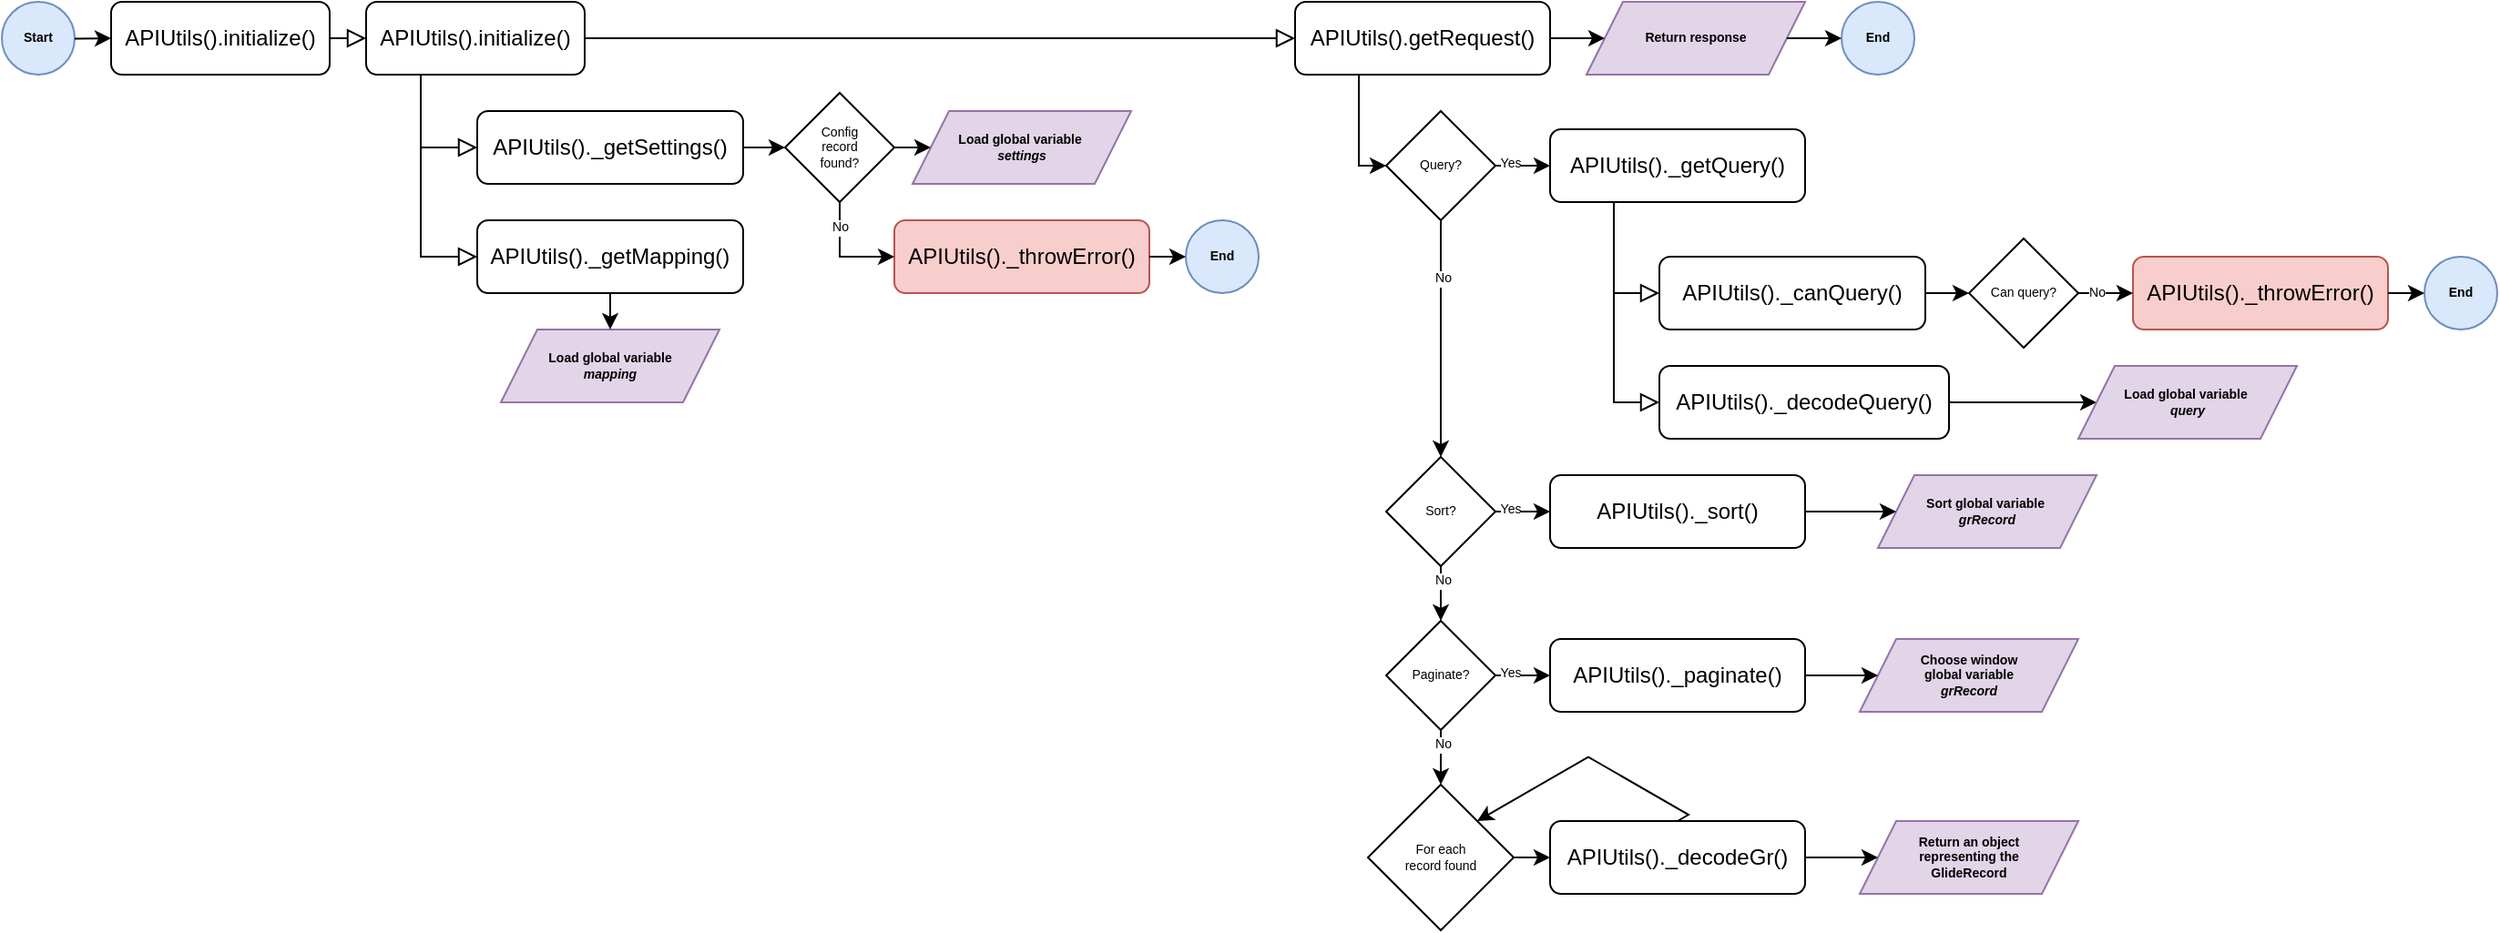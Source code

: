 <mxfile version="20.5.3" type="device"><diagram id="C5RBs43oDa-KdzZeNtuy" name="Page-1"><mxGraphModel dx="3200" dy="1005" grid="1" gridSize="10" guides="1" tooltips="1" connect="1" arrows="1" fold="1" page="1" pageScale="1" pageWidth="827" pageHeight="1169" math="0" shadow="0"><root><mxCell id="WIyWlLk6GJQsqaUBKTNV-0"/><mxCell id="WIyWlLk6GJQsqaUBKTNV-1" parent="WIyWlLk6GJQsqaUBKTNV-0"/><mxCell id="WIyWlLk6GJQsqaUBKTNV-3" value="APIUtils().initialize()" style="rounded=1;whiteSpace=wrap;html=1;fontSize=12;glass=0;strokeWidth=1;shadow=0;" parent="WIyWlLk6GJQsqaUBKTNV-1" vertex="1"><mxGeometry x="20" y="80" width="120" height="40" as="geometry"/></mxCell><mxCell id="AmooxgasvmUCdCPnjRAw-0" value="APIUtils().initialize()" style="rounded=1;whiteSpace=wrap;html=1;fontSize=12;glass=0;strokeWidth=1;shadow=0;" vertex="1" parent="WIyWlLk6GJQsqaUBKTNV-1"><mxGeometry x="160" y="80" width="120" height="40" as="geometry"/></mxCell><mxCell id="AmooxgasvmUCdCPnjRAw-1" value="" style="rounded=0;html=1;jettySize=auto;orthogonalLoop=1;fontSize=11;endArrow=block;endFill=0;endSize=8;strokeWidth=1;shadow=0;labelBackgroundColor=none;edgeStyle=orthogonalEdgeStyle;exitX=1;exitY=0.5;exitDx=0;exitDy=0;entryX=0;entryY=0.5;entryDx=0;entryDy=0;" edge="1" parent="WIyWlLk6GJQsqaUBKTNV-1" source="WIyWlLk6GJQsqaUBKTNV-3" target="AmooxgasvmUCdCPnjRAw-0"><mxGeometry x="0.333" y="20" relative="1" as="geometry"><mxPoint as="offset"/><mxPoint x="230" y="380" as="sourcePoint"/><mxPoint x="230" y="440" as="targetPoint"/></mxGeometry></mxCell><mxCell id="AmooxgasvmUCdCPnjRAw-8" value="APIUtils()._getSettings()" style="rounded=1;whiteSpace=wrap;html=1;fontSize=12;glass=0;strokeWidth=1;shadow=0;" vertex="1" parent="WIyWlLk6GJQsqaUBKTNV-1"><mxGeometry x="221" y="140" width="146" height="40" as="geometry"/></mxCell><mxCell id="AmooxgasvmUCdCPnjRAw-9" value="" style="rounded=0;html=1;jettySize=auto;orthogonalLoop=1;fontSize=11;endArrow=block;endFill=0;endSize=8;strokeWidth=1;shadow=0;labelBackgroundColor=none;entryX=0;entryY=0.5;entryDx=0;entryDy=0;exitX=0.25;exitY=1;exitDx=0;exitDy=0;edgeStyle=orthogonalEdgeStyle;" edge="1" parent="WIyWlLk6GJQsqaUBKTNV-1" source="AmooxgasvmUCdCPnjRAw-0" target="AmooxgasvmUCdCPnjRAw-8"><mxGeometry x="0.333" y="20" relative="1" as="geometry"><mxPoint as="offset"/><mxPoint x="330" y="160" as="sourcePoint"/><mxPoint x="170" y="110" as="targetPoint"/></mxGeometry></mxCell><mxCell id="AmooxgasvmUCdCPnjRAw-10" value="Config&lt;br style=&quot;font-size: 7px;&quot;&gt;record&lt;br&gt;found?" style="rhombus;whiteSpace=wrap;html=1;fontSize=7;" vertex="1" parent="WIyWlLk6GJQsqaUBKTNV-1"><mxGeometry x="390" y="130" width="60" height="60" as="geometry"/></mxCell><mxCell id="AmooxgasvmUCdCPnjRAw-11" value="" style="endArrow=classic;html=1;rounded=0;exitX=1;exitY=0.5;exitDx=0;exitDy=0;entryX=0;entryY=0.5;entryDx=0;entryDy=0;" edge="1" parent="WIyWlLk6GJQsqaUBKTNV-1" source="AmooxgasvmUCdCPnjRAw-8" target="AmooxgasvmUCdCPnjRAw-10"><mxGeometry width="50" height="50" relative="1" as="geometry"><mxPoint x="390" y="240" as="sourcePoint"/><mxPoint x="440" y="190" as="targetPoint"/></mxGeometry></mxCell><mxCell id="AmooxgasvmUCdCPnjRAw-13" value="APIUtils()._throwError()" style="rounded=1;whiteSpace=wrap;html=1;fontSize=12;glass=0;strokeWidth=1;shadow=0;fillColor=#f8cecc;strokeColor=#b85450;" vertex="1" parent="WIyWlLk6GJQsqaUBKTNV-1"><mxGeometry x="450" y="200" width="140" height="40" as="geometry"/></mxCell><mxCell id="AmooxgasvmUCdCPnjRAw-14" value="" style="endArrow=classic;html=1;rounded=0;exitX=0.5;exitY=1;exitDx=0;exitDy=0;entryX=0;entryY=0.5;entryDx=0;entryDy=0;edgeStyle=orthogonalEdgeStyle;" edge="1" parent="WIyWlLk6GJQsqaUBKTNV-1" source="AmooxgasvmUCdCPnjRAw-10" target="AmooxgasvmUCdCPnjRAw-13"><mxGeometry width="50" height="50" relative="1" as="geometry"><mxPoint x="260" y="240" as="sourcePoint"/><mxPoint x="310" y="190" as="targetPoint"/></mxGeometry></mxCell><mxCell id="AmooxgasvmUCdCPnjRAw-15" value="No" style="edgeLabel;html=1;align=center;verticalAlign=middle;resizable=0;points=[];fontSize=7;" vertex="1" connectable="0" parent="AmooxgasvmUCdCPnjRAw-14"><mxGeometry x="-0.2" relative="1" as="geometry"><mxPoint y="-10" as="offset"/></mxGeometry></mxCell><mxCell id="AmooxgasvmUCdCPnjRAw-16" value="APIUtils()._getMapping()" style="rounded=1;whiteSpace=wrap;html=1;fontSize=12;glass=0;strokeWidth=1;shadow=0;" vertex="1" parent="WIyWlLk6GJQsqaUBKTNV-1"><mxGeometry x="221" y="200" width="146" height="40" as="geometry"/></mxCell><mxCell id="AmooxgasvmUCdCPnjRAw-18" value="APIUtils().getRequest()" style="rounded=1;whiteSpace=wrap;html=1;fontSize=12;glass=0;strokeWidth=1;shadow=0;" vertex="1" parent="WIyWlLk6GJQsqaUBKTNV-1"><mxGeometry x="670" y="80" width="140" height="40" as="geometry"/></mxCell><mxCell id="AmooxgasvmUCdCPnjRAw-19" value="" style="rounded=0;html=1;jettySize=auto;orthogonalLoop=1;fontSize=11;endArrow=block;endFill=0;endSize=8;strokeWidth=1;shadow=0;labelBackgroundColor=none;entryX=0;entryY=0.5;entryDx=0;entryDy=0;exitX=1;exitY=0.5;exitDx=0;exitDy=0;" edge="1" parent="WIyWlLk6GJQsqaUBKTNV-1" source="AmooxgasvmUCdCPnjRAw-0" target="AmooxgasvmUCdCPnjRAw-18"><mxGeometry x="0.333" y="20" relative="1" as="geometry"><mxPoint as="offset"/><mxPoint x="340" y="170" as="sourcePoint"/><mxPoint x="364" y="170" as="targetPoint"/></mxGeometry></mxCell><mxCell id="AmooxgasvmUCdCPnjRAw-20" value="Query?" style="rhombus;whiteSpace=wrap;html=1;fontSize=7;" vertex="1" parent="WIyWlLk6GJQsqaUBKTNV-1"><mxGeometry x="720" y="140" width="60" height="60" as="geometry"/></mxCell><mxCell id="AmooxgasvmUCdCPnjRAw-21" value="" style="endArrow=classic;html=1;rounded=0;fontSize=7;exitX=0.25;exitY=1;exitDx=0;exitDy=0;entryX=0;entryY=0.5;entryDx=0;entryDy=0;edgeStyle=orthogonalEdgeStyle;" edge="1" parent="WIyWlLk6GJQsqaUBKTNV-1" source="AmooxgasvmUCdCPnjRAw-18" target="AmooxgasvmUCdCPnjRAw-20"><mxGeometry width="50" height="50" relative="1" as="geometry"><mxPoint x="650" y="180" as="sourcePoint"/><mxPoint x="700" y="130" as="targetPoint"/></mxGeometry></mxCell><mxCell id="AmooxgasvmUCdCPnjRAw-22" value="APIUtils()._getQuery()" style="rounded=1;whiteSpace=wrap;html=1;fontSize=12;glass=0;strokeWidth=1;shadow=0;" vertex="1" parent="WIyWlLk6GJQsqaUBKTNV-1"><mxGeometry x="810" y="150" width="140" height="40" as="geometry"/></mxCell><mxCell id="AmooxgasvmUCdCPnjRAw-23" value="" style="endArrow=classic;html=1;rounded=0;fontSize=7;exitX=1;exitY=0.5;exitDx=0;exitDy=0;entryX=0;entryY=0.5;entryDx=0;entryDy=0;edgeStyle=orthogonalEdgeStyle;" edge="1" parent="WIyWlLk6GJQsqaUBKTNV-1" source="AmooxgasvmUCdCPnjRAw-20" target="AmooxgasvmUCdCPnjRAw-22"><mxGeometry width="50" height="50" relative="1" as="geometry"><mxPoint x="715" y="130" as="sourcePoint"/><mxPoint x="730" y="190" as="targetPoint"/></mxGeometry></mxCell><mxCell id="AmooxgasvmUCdCPnjRAw-24" value="Yes" style="edgeLabel;html=1;align=center;verticalAlign=middle;resizable=0;points=[];fontSize=7;" vertex="1" connectable="0" parent="AmooxgasvmUCdCPnjRAw-23"><mxGeometry x="-0.511" y="1" relative="1" as="geometry"><mxPoint as="offset"/></mxGeometry></mxCell><mxCell id="AmooxgasvmUCdCPnjRAw-25" value="Sort?" style="rhombus;whiteSpace=wrap;html=1;fontSize=7;" vertex="1" parent="WIyWlLk6GJQsqaUBKTNV-1"><mxGeometry x="720" y="330" width="60" height="60" as="geometry"/></mxCell><mxCell id="AmooxgasvmUCdCPnjRAw-26" value="" style="endArrow=classic;html=1;rounded=0;fontSize=7;exitX=0.5;exitY=1;exitDx=0;exitDy=0;entryX=0.5;entryY=0;entryDx=0;entryDy=0;align=center;" edge="1" parent="WIyWlLk6GJQsqaUBKTNV-1" source="AmooxgasvmUCdCPnjRAw-20" target="AmooxgasvmUCdCPnjRAw-25"><mxGeometry width="50" height="50" relative="1" as="geometry"><mxPoint x="759.91" y="220" as="sourcePoint"/><mxPoint x="759.91" y="250.0" as="targetPoint"/></mxGeometry></mxCell><mxCell id="AmooxgasvmUCdCPnjRAw-27" value="No" style="edgeLabel;html=1;align=center;verticalAlign=middle;resizable=0;points=[];fontSize=7;" vertex="1" connectable="0" parent="AmooxgasvmUCdCPnjRAw-26"><mxGeometry x="-0.511" y="1" relative="1" as="geometry"><mxPoint as="offset"/></mxGeometry></mxCell><mxCell id="AmooxgasvmUCdCPnjRAw-28" value="APIUtils()._sort()" style="rounded=1;whiteSpace=wrap;html=1;fontSize=12;glass=0;strokeWidth=1;shadow=0;" vertex="1" parent="WIyWlLk6GJQsqaUBKTNV-1"><mxGeometry x="810" y="340" width="140" height="40" as="geometry"/></mxCell><mxCell id="AmooxgasvmUCdCPnjRAw-29" value="" style="endArrow=classic;html=1;rounded=0;fontSize=7;exitX=1;exitY=0.5;exitDx=0;exitDy=0;entryX=0;entryY=0.5;entryDx=0;entryDy=0;edgeStyle=orthogonalEdgeStyle;" edge="1" parent="WIyWlLk6GJQsqaUBKTNV-1" target="AmooxgasvmUCdCPnjRAw-28" source="AmooxgasvmUCdCPnjRAw-25"><mxGeometry width="50" height="50" relative="1" as="geometry"><mxPoint x="790" y="380" as="sourcePoint"/><mxPoint x="730" y="390" as="targetPoint"/></mxGeometry></mxCell><mxCell id="AmooxgasvmUCdCPnjRAw-30" value="Yes" style="edgeLabel;html=1;align=center;verticalAlign=middle;resizable=0;points=[];fontSize=7;" vertex="1" connectable="0" parent="AmooxgasvmUCdCPnjRAw-29"><mxGeometry x="-0.511" y="1" relative="1" as="geometry"><mxPoint as="offset"/></mxGeometry></mxCell><mxCell id="AmooxgasvmUCdCPnjRAw-31" value="Paginate?" style="rhombus;whiteSpace=wrap;html=1;fontSize=7;" vertex="1" parent="WIyWlLk6GJQsqaUBKTNV-1"><mxGeometry x="720" y="420" width="60" height="60" as="geometry"/></mxCell><mxCell id="AmooxgasvmUCdCPnjRAw-32" value="" style="endArrow=classic;html=1;rounded=0;fontSize=7;exitX=0.5;exitY=1;exitDx=0;exitDy=0;entryX=0.5;entryY=0;entryDx=0;entryDy=0;edgeStyle=orthogonalEdgeStyle;align=center;" edge="1" parent="WIyWlLk6GJQsqaUBKTNV-1" source="AmooxgasvmUCdCPnjRAw-25" target="AmooxgasvmUCdCPnjRAw-31"><mxGeometry width="50" height="50" relative="1" as="geometry"><mxPoint x="769.91" y="320" as="sourcePoint"/><mxPoint x="770" y="350" as="targetPoint"/><Array as="points"/></mxGeometry></mxCell><mxCell id="AmooxgasvmUCdCPnjRAw-33" value="No" style="edgeLabel;html=1;align=center;verticalAlign=middle;resizable=0;points=[];fontSize=7;" vertex="1" connectable="0" parent="AmooxgasvmUCdCPnjRAw-32"><mxGeometry x="-0.511" y="1" relative="1" as="geometry"><mxPoint as="offset"/></mxGeometry></mxCell><mxCell id="AmooxgasvmUCdCPnjRAw-34" value="APIUtils()._paginate()" style="rounded=1;whiteSpace=wrap;html=1;fontSize=12;glass=0;strokeWidth=1;shadow=0;" vertex="1" parent="WIyWlLk6GJQsqaUBKTNV-1"><mxGeometry x="810" y="430" width="140" height="40" as="geometry"/></mxCell><mxCell id="AmooxgasvmUCdCPnjRAw-35" value="" style="endArrow=classic;html=1;rounded=0;fontSize=7;exitX=1;exitY=0.5;exitDx=0;exitDy=0;entryX=0;entryY=0.5;entryDx=0;entryDy=0;" edge="1" parent="WIyWlLk6GJQsqaUBKTNV-1" source="AmooxgasvmUCdCPnjRAw-31" target="AmooxgasvmUCdCPnjRAw-34"><mxGeometry width="50" height="50" relative="1" as="geometry"><mxPoint x="810" y="280.0" as="sourcePoint"/><mxPoint x="840" y="280.0" as="targetPoint"/></mxGeometry></mxCell><mxCell id="AmooxgasvmUCdCPnjRAw-36" value="Yes" style="edgeLabel;html=1;align=center;verticalAlign=middle;resizable=0;points=[];fontSize=7;" vertex="1" connectable="0" parent="AmooxgasvmUCdCPnjRAw-35"><mxGeometry x="-0.511" y="1" relative="1" as="geometry"><mxPoint as="offset"/></mxGeometry></mxCell><mxCell id="AmooxgasvmUCdCPnjRAw-37" value="End" style="ellipse;whiteSpace=wrap;html=1;fontSize=7;fontStyle=1;fillColor=#dae8fc;strokeColor=#6c8ebf;" vertex="1" parent="WIyWlLk6GJQsqaUBKTNV-1"><mxGeometry x="610" y="200" width="40" height="40" as="geometry"/></mxCell><mxCell id="AmooxgasvmUCdCPnjRAw-38" value="" style="endArrow=classic;html=1;rounded=0;fontSize=7;exitX=1;exitY=0.5;exitDx=0;exitDy=0;" edge="1" parent="WIyWlLk6GJQsqaUBKTNV-1" source="AmooxgasvmUCdCPnjRAw-13" target="AmooxgasvmUCdCPnjRAw-37"><mxGeometry width="50" height="50" relative="1" as="geometry"><mxPoint x="740" y="290" as="sourcePoint"/><mxPoint x="790" y="240" as="targetPoint"/></mxGeometry></mxCell><mxCell id="AmooxgasvmUCdCPnjRAw-39" value="Start" style="ellipse;whiteSpace=wrap;html=1;fontSize=7;fontStyle=1;fillColor=#dae8fc;strokeColor=#6c8ebf;" vertex="1" parent="WIyWlLk6GJQsqaUBKTNV-1"><mxGeometry x="-40" y="80" width="40" height="40" as="geometry"/></mxCell><mxCell id="AmooxgasvmUCdCPnjRAw-40" value="" style="endArrow=classic;html=1;rounded=0;fontSize=7;entryX=0;entryY=0.5;entryDx=0;entryDy=0;" edge="1" parent="WIyWlLk6GJQsqaUBKTNV-1" source="AmooxgasvmUCdCPnjRAw-39" target="WIyWlLk6GJQsqaUBKTNV-3"><mxGeometry width="50" height="50" relative="1" as="geometry"><mxPoint x="50" y="290" as="sourcePoint"/><mxPoint x="100" y="240" as="targetPoint"/></mxGeometry></mxCell><mxCell id="AmooxgasvmUCdCPnjRAw-41" value="Load global variable&amp;nbsp;&lt;br&gt;&lt;i&gt;settings&lt;/i&gt;" style="shape=parallelogram;perimeter=parallelogramPerimeter;whiteSpace=wrap;html=1;fixedSize=1;fontSize=7;fillColor=#e1d5e7;strokeColor=#9673a6;fontStyle=1" vertex="1" parent="WIyWlLk6GJQsqaUBKTNV-1"><mxGeometry x="460" y="140" width="120" height="40" as="geometry"/></mxCell><mxCell id="AmooxgasvmUCdCPnjRAw-42" value="" style="endArrow=classic;html=1;rounded=0;fontSize=7;exitX=1;exitY=0.5;exitDx=0;exitDy=0;entryX=0;entryY=0.5;entryDx=0;entryDy=0;" edge="1" parent="WIyWlLk6GJQsqaUBKTNV-1" source="AmooxgasvmUCdCPnjRAw-10" target="AmooxgasvmUCdCPnjRAw-41"><mxGeometry width="50" height="50" relative="1" as="geometry"><mxPoint x="420" y="180" as="sourcePoint"/><mxPoint x="470" y="130" as="targetPoint"/></mxGeometry></mxCell><mxCell id="AmooxgasvmUCdCPnjRAw-43" value="Load global variable&lt;br&gt;&lt;i&gt;mapping&lt;/i&gt;" style="shape=parallelogram;perimeter=parallelogramPerimeter;whiteSpace=wrap;html=1;fixedSize=1;fontSize=7;fillColor=#e1d5e7;strokeColor=#9673a6;fontStyle=1" vertex="1" parent="WIyWlLk6GJQsqaUBKTNV-1"><mxGeometry x="234" y="260" width="120" height="40" as="geometry"/></mxCell><mxCell id="AmooxgasvmUCdCPnjRAw-44" value="" style="endArrow=classic;html=1;rounded=0;fontSize=7;exitX=0.5;exitY=1;exitDx=0;exitDy=0;" edge="1" parent="WIyWlLk6GJQsqaUBKTNV-1" source="AmooxgasvmUCdCPnjRAw-16" target="AmooxgasvmUCdCPnjRAw-43"><mxGeometry width="50" height="50" relative="1" as="geometry"><mxPoint x="550" y="180" as="sourcePoint"/><mxPoint x="600" y="130" as="targetPoint"/></mxGeometry></mxCell><mxCell id="AmooxgasvmUCdCPnjRAw-45" value="For each &lt;br&gt;record found" style="rhombus;whiteSpace=wrap;html=1;fontSize=7;" vertex="1" parent="WIyWlLk6GJQsqaUBKTNV-1"><mxGeometry x="710" y="510" width="80" height="80" as="geometry"/></mxCell><mxCell id="AmooxgasvmUCdCPnjRAw-46" value="" style="endArrow=classic;html=1;rounded=0;fontSize=7;exitX=0.5;exitY=1;exitDx=0;exitDy=0;entryX=0.5;entryY=0;entryDx=0;entryDy=0;edgeStyle=orthogonalEdgeStyle;align=center;" edge="1" parent="WIyWlLk6GJQsqaUBKTNV-1" source="AmooxgasvmUCdCPnjRAw-31" target="AmooxgasvmUCdCPnjRAw-45"><mxGeometry width="50" height="50" relative="1" as="geometry"><mxPoint x="770" y="430" as="sourcePoint"/><mxPoint x="770" y="460" as="targetPoint"/><Array as="points"/></mxGeometry></mxCell><mxCell id="AmooxgasvmUCdCPnjRAw-47" value="No" style="edgeLabel;html=1;align=center;verticalAlign=middle;resizable=0;points=[];fontSize=7;" vertex="1" connectable="0" parent="AmooxgasvmUCdCPnjRAw-46"><mxGeometry x="-0.511" y="1" relative="1" as="geometry"><mxPoint as="offset"/></mxGeometry></mxCell><mxCell id="AmooxgasvmUCdCPnjRAw-48" value="APIUtils()._decodeGr()" style="rounded=1;whiteSpace=wrap;html=1;fontSize=12;glass=0;strokeWidth=1;shadow=0;" vertex="1" parent="WIyWlLk6GJQsqaUBKTNV-1"><mxGeometry x="810" y="530" width="140" height="40" as="geometry"/></mxCell><mxCell id="AmooxgasvmUCdCPnjRAw-49" value="" style="endArrow=classic;html=1;rounded=0;fontSize=7;exitX=1;exitY=0.5;exitDx=0;exitDy=0;entryX=0;entryY=0.5;entryDx=0;entryDy=0;" edge="1" parent="WIyWlLk6GJQsqaUBKTNV-1" source="AmooxgasvmUCdCPnjRAw-45" target="AmooxgasvmUCdCPnjRAw-48"><mxGeometry width="50" height="50" relative="1" as="geometry"><mxPoint x="880" y="530" as="sourcePoint"/><mxPoint x="930" y="480" as="targetPoint"/></mxGeometry></mxCell><mxCell id="AmooxgasvmUCdCPnjRAw-50" value="" style="endArrow=classic;html=1;rounded=0;fontSize=7;exitX=0.5;exitY=0;exitDx=0;exitDy=0;entryX=1;entryY=0;entryDx=0;entryDy=0;edgeStyle=isometricEdgeStyle;" edge="1" parent="WIyWlLk6GJQsqaUBKTNV-1" source="AmooxgasvmUCdCPnjRAw-48" target="AmooxgasvmUCdCPnjRAw-45"><mxGeometry width="50" height="50" relative="1" as="geometry"><mxPoint x="880" y="530" as="sourcePoint"/><mxPoint x="930" y="480" as="targetPoint"/><Array as="points"><mxPoint x="840" y="500"/></Array></mxGeometry></mxCell><mxCell id="AmooxgasvmUCdCPnjRAw-55" value="APIUtils()._canQuery()" style="rounded=1;whiteSpace=wrap;html=1;fontSize=12;glass=0;strokeWidth=1;shadow=0;" vertex="1" parent="WIyWlLk6GJQsqaUBKTNV-1"><mxGeometry x="870" y="220" width="146" height="40" as="geometry"/></mxCell><mxCell id="AmooxgasvmUCdCPnjRAw-56" value="" style="rounded=0;html=1;jettySize=auto;orthogonalLoop=1;fontSize=11;endArrow=block;endFill=0;endSize=8;strokeWidth=1;shadow=0;labelBackgroundColor=none;exitX=0.25;exitY=1;exitDx=0;exitDy=0;edgeStyle=orthogonalEdgeStyle;entryX=0;entryY=0.5;entryDx=0;entryDy=0;" edge="1" parent="WIyWlLk6GJQsqaUBKTNV-1" source="AmooxgasvmUCdCPnjRAw-0" target="AmooxgasvmUCdCPnjRAw-16"><mxGeometry x="0.333" y="20" relative="1" as="geometry"><mxPoint as="offset"/><mxPoint x="200" y="130" as="sourcePoint"/><mxPoint x="290" y="270" as="targetPoint"/></mxGeometry></mxCell><mxCell id="AmooxgasvmUCdCPnjRAw-57" value="" style="rounded=0;html=1;jettySize=auto;orthogonalLoop=1;fontSize=11;endArrow=block;endFill=0;endSize=8;strokeWidth=1;shadow=0;labelBackgroundColor=none;exitX=0.25;exitY=1;exitDx=0;exitDy=0;entryX=0;entryY=0.5;entryDx=0;entryDy=0;edgeStyle=orthogonalEdgeStyle;" edge="1" parent="WIyWlLk6GJQsqaUBKTNV-1" source="AmooxgasvmUCdCPnjRAw-22" target="AmooxgasvmUCdCPnjRAw-55"><mxGeometry x="0.333" y="20" relative="1" as="geometry"><mxPoint as="offset"/><mxPoint x="1130" y="130" as="sourcePoint"/><mxPoint x="1161" y="230" as="targetPoint"/></mxGeometry></mxCell><mxCell id="AmooxgasvmUCdCPnjRAw-58" value="Can query?" style="rhombus;whiteSpace=wrap;html=1;fontSize=7;" vertex="1" parent="WIyWlLk6GJQsqaUBKTNV-1"><mxGeometry x="1040" y="210" width="60" height="60" as="geometry"/></mxCell><mxCell id="AmooxgasvmUCdCPnjRAw-59" value="" style="endArrow=classic;html=1;rounded=0;fontSize=7;exitX=1;exitY=0.5;exitDx=0;exitDy=0;entryX=0;entryY=0.5;entryDx=0;entryDy=0;" edge="1" parent="WIyWlLk6GJQsqaUBKTNV-1" source="AmooxgasvmUCdCPnjRAw-55" target="AmooxgasvmUCdCPnjRAw-58"><mxGeometry width="50" height="50" relative="1" as="geometry"><mxPoint x="1120" y="260" as="sourcePoint"/><mxPoint x="1170" y="210" as="targetPoint"/></mxGeometry></mxCell><mxCell id="AmooxgasvmUCdCPnjRAw-63" value="APIUtils()._throwError()" style="rounded=1;whiteSpace=wrap;html=1;fontSize=12;glass=0;strokeWidth=1;shadow=0;fillColor=#f8cecc;strokeColor=#b85450;" vertex="1" parent="WIyWlLk6GJQsqaUBKTNV-1"><mxGeometry x="1130" y="220" width="140" height="40" as="geometry"/></mxCell><mxCell id="AmooxgasvmUCdCPnjRAw-64" value="" style="endArrow=classic;html=1;rounded=0;exitX=1;exitY=0.5;exitDx=0;exitDy=0;entryX=0;entryY=0.5;entryDx=0;entryDy=0;edgeStyle=orthogonalEdgeStyle;" edge="1" parent="WIyWlLk6GJQsqaUBKTNV-1" target="AmooxgasvmUCdCPnjRAw-63" source="AmooxgasvmUCdCPnjRAw-58"><mxGeometry width="50" height="50" relative="1" as="geometry"><mxPoint x="1150" y="210" as="sourcePoint"/><mxPoint x="1030" y="200" as="targetPoint"/></mxGeometry></mxCell><mxCell id="AmooxgasvmUCdCPnjRAw-65" value="No" style="edgeLabel;html=1;align=center;verticalAlign=middle;resizable=0;points=[];fontSize=7;" vertex="1" connectable="0" parent="AmooxgasvmUCdCPnjRAw-64"><mxGeometry x="-0.2" relative="1" as="geometry"><mxPoint x="-2" as="offset"/></mxGeometry></mxCell><mxCell id="AmooxgasvmUCdCPnjRAw-66" value="End" style="ellipse;whiteSpace=wrap;html=1;fontSize=7;fontStyle=1;fillColor=#dae8fc;strokeColor=#6c8ebf;" vertex="1" parent="WIyWlLk6GJQsqaUBKTNV-1"><mxGeometry x="1290" y="220" width="40" height="40" as="geometry"/></mxCell><mxCell id="AmooxgasvmUCdCPnjRAw-67" value="" style="endArrow=classic;html=1;rounded=0;fontSize=7;exitX=1;exitY=0.5;exitDx=0;exitDy=0;" edge="1" parent="WIyWlLk6GJQsqaUBKTNV-1" source="AmooxgasvmUCdCPnjRAw-63" target="AmooxgasvmUCdCPnjRAw-66"><mxGeometry width="50" height="50" relative="1" as="geometry"><mxPoint x="1046" y="250" as="sourcePoint"/><mxPoint x="1070" y="250" as="targetPoint"/></mxGeometry></mxCell><mxCell id="AmooxgasvmUCdCPnjRAw-68" value="APIUtils()._decodeQuery()" style="rounded=1;whiteSpace=wrap;html=1;fontSize=12;glass=0;strokeWidth=1;shadow=0;" vertex="1" parent="WIyWlLk6GJQsqaUBKTNV-1"><mxGeometry x="870" y="280" width="159" height="40" as="geometry"/></mxCell><mxCell id="AmooxgasvmUCdCPnjRAw-71" value="" style="rounded=0;html=1;jettySize=auto;orthogonalLoop=1;fontSize=11;endArrow=block;endFill=0;endSize=8;strokeWidth=1;shadow=0;labelBackgroundColor=none;exitX=0.25;exitY=1;exitDx=0;exitDy=0;entryX=0;entryY=0.5;entryDx=0;entryDy=0;edgeStyle=orthogonalEdgeStyle;" edge="1" parent="WIyWlLk6GJQsqaUBKTNV-1" source="AmooxgasvmUCdCPnjRAw-22" target="AmooxgasvmUCdCPnjRAw-68"><mxGeometry x="0.333" y="20" relative="1" as="geometry"><mxPoint as="offset"/><mxPoint x="875" y="210" as="sourcePoint"/><mxPoint x="900" y="250" as="targetPoint"/></mxGeometry></mxCell><mxCell id="AmooxgasvmUCdCPnjRAw-73" value="" style="endArrow=classic;html=1;rounded=0;fontSize=7;exitX=1;exitY=0.5;exitDx=0;exitDy=0;" edge="1" parent="WIyWlLk6GJQsqaUBKTNV-1" source="AmooxgasvmUCdCPnjRAw-68" target="AmooxgasvmUCdCPnjRAw-74"><mxGeometry width="50" height="50" relative="1" as="geometry"><mxPoint x="1046" y="250" as="sourcePoint"/><mxPoint x="1120" y="300" as="targetPoint"/></mxGeometry></mxCell><mxCell id="AmooxgasvmUCdCPnjRAw-74" value="Load global variable&amp;nbsp;&lt;br&gt;&lt;i&gt;query&lt;/i&gt;" style="shape=parallelogram;perimeter=parallelogramPerimeter;whiteSpace=wrap;html=1;fixedSize=1;fontSize=7;fillColor=#e1d5e7;strokeColor=#9673a6;fontStyle=1" vertex="1" parent="WIyWlLk6GJQsqaUBKTNV-1"><mxGeometry x="1100" y="280" width="120" height="40" as="geometry"/></mxCell><mxCell id="AmooxgasvmUCdCPnjRAw-75" value="Sort global variable&amp;nbsp;&lt;br&gt;&lt;i&gt;grRecord&lt;/i&gt;" style="shape=parallelogram;perimeter=parallelogramPerimeter;whiteSpace=wrap;html=1;fixedSize=1;fontSize=7;fillColor=#e1d5e7;strokeColor=#9673a6;fontStyle=1" vertex="1" parent="WIyWlLk6GJQsqaUBKTNV-1"><mxGeometry x="990" y="340" width="120" height="40" as="geometry"/></mxCell><mxCell id="AmooxgasvmUCdCPnjRAw-76" value="" style="endArrow=classic;html=1;rounded=0;fontSize=7;exitX=1;exitY=0.5;exitDx=0;exitDy=0;entryX=0;entryY=0.5;entryDx=0;entryDy=0;" edge="1" parent="WIyWlLk6GJQsqaUBKTNV-1" source="AmooxgasvmUCdCPnjRAw-28" target="AmooxgasvmUCdCPnjRAw-75"><mxGeometry width="50" height="50" relative="1" as="geometry"><mxPoint x="1039" y="310" as="sourcePoint"/><mxPoint x="1120" y="310" as="targetPoint"/></mxGeometry></mxCell><mxCell id="AmooxgasvmUCdCPnjRAw-77" value="Choose window&lt;br&gt;&amp;nbsp;global variable&amp;nbsp;&lt;br&gt;&lt;i&gt;grRecord&lt;/i&gt;" style="shape=parallelogram;perimeter=parallelogramPerimeter;whiteSpace=wrap;html=1;fixedSize=1;fontSize=7;fillColor=#e1d5e7;strokeColor=#9673a6;fontStyle=1" vertex="1" parent="WIyWlLk6GJQsqaUBKTNV-1"><mxGeometry x="980" y="430" width="120" height="40" as="geometry"/></mxCell><mxCell id="AmooxgasvmUCdCPnjRAw-78" value="" style="endArrow=classic;html=1;rounded=0;fontSize=7;exitX=1;exitY=0.5;exitDx=0;exitDy=0;" edge="1" parent="WIyWlLk6GJQsqaUBKTNV-1" source="AmooxgasvmUCdCPnjRAw-34" target="AmooxgasvmUCdCPnjRAw-77"><mxGeometry width="50" height="50" relative="1" as="geometry"><mxPoint x="960" y="370" as="sourcePoint"/><mxPoint x="1010" y="370" as="targetPoint"/></mxGeometry></mxCell><mxCell id="AmooxgasvmUCdCPnjRAw-79" value="Return an object&lt;br&gt;representing the&lt;br&gt;GlideRecord" style="shape=parallelogram;perimeter=parallelogramPerimeter;whiteSpace=wrap;html=1;fixedSize=1;fontSize=7;fillColor=#e1d5e7;strokeColor=#9673a6;fontStyle=1" vertex="1" parent="WIyWlLk6GJQsqaUBKTNV-1"><mxGeometry x="980" y="530" width="120" height="40" as="geometry"/></mxCell><mxCell id="AmooxgasvmUCdCPnjRAw-80" value="" style="endArrow=classic;html=1;rounded=0;fontSize=7;exitX=1;exitY=0.5;exitDx=0;exitDy=0;entryX=0;entryY=0.5;entryDx=0;entryDy=0;" edge="1" parent="WIyWlLk6GJQsqaUBKTNV-1" source="AmooxgasvmUCdCPnjRAw-48" target="AmooxgasvmUCdCPnjRAw-79"><mxGeometry width="50" height="50" relative="1" as="geometry"><mxPoint x="960" y="460" as="sourcePoint"/><mxPoint x="1000" y="460" as="targetPoint"/></mxGeometry></mxCell><mxCell id="AmooxgasvmUCdCPnjRAw-81" value="Return response" style="shape=parallelogram;perimeter=parallelogramPerimeter;whiteSpace=wrap;html=1;fixedSize=1;fontSize=7;fillColor=#e1d5e7;strokeColor=#9673a6;fontStyle=1" vertex="1" parent="WIyWlLk6GJQsqaUBKTNV-1"><mxGeometry x="830" y="80" width="120" height="40" as="geometry"/></mxCell><mxCell id="AmooxgasvmUCdCPnjRAw-82" value="End" style="ellipse;whiteSpace=wrap;html=1;fontSize=7;fontStyle=1;fillColor=#dae8fc;strokeColor=#6c8ebf;" vertex="1" parent="WIyWlLk6GJQsqaUBKTNV-1"><mxGeometry x="970" y="80" width="40" height="40" as="geometry"/></mxCell><mxCell id="AmooxgasvmUCdCPnjRAw-83" value="" style="endArrow=classic;html=1;rounded=0;fontSize=7;exitX=1;exitY=0.5;exitDx=0;exitDy=0;" edge="1" parent="WIyWlLk6GJQsqaUBKTNV-1" source="AmooxgasvmUCdCPnjRAw-81" target="AmooxgasvmUCdCPnjRAw-82"><mxGeometry width="50" height="50" relative="1" as="geometry"><mxPoint x="660" y="110" as="sourcePoint"/><mxPoint x="710" y="60" as="targetPoint"/></mxGeometry></mxCell><mxCell id="AmooxgasvmUCdCPnjRAw-84" value="" style="endArrow=classic;html=1;rounded=0;fontSize=7;exitX=1;exitY=0.5;exitDx=0;exitDy=0;entryX=0;entryY=0.5;entryDx=0;entryDy=0;" edge="1" parent="WIyWlLk6GJQsqaUBKTNV-1" source="AmooxgasvmUCdCPnjRAw-18" target="AmooxgasvmUCdCPnjRAw-81"><mxGeometry width="50" height="50" relative="1" as="geometry"><mxPoint x="950" y="110" as="sourcePoint"/><mxPoint x="980" y="110" as="targetPoint"/></mxGeometry></mxCell></root></mxGraphModel></diagram></mxfile>